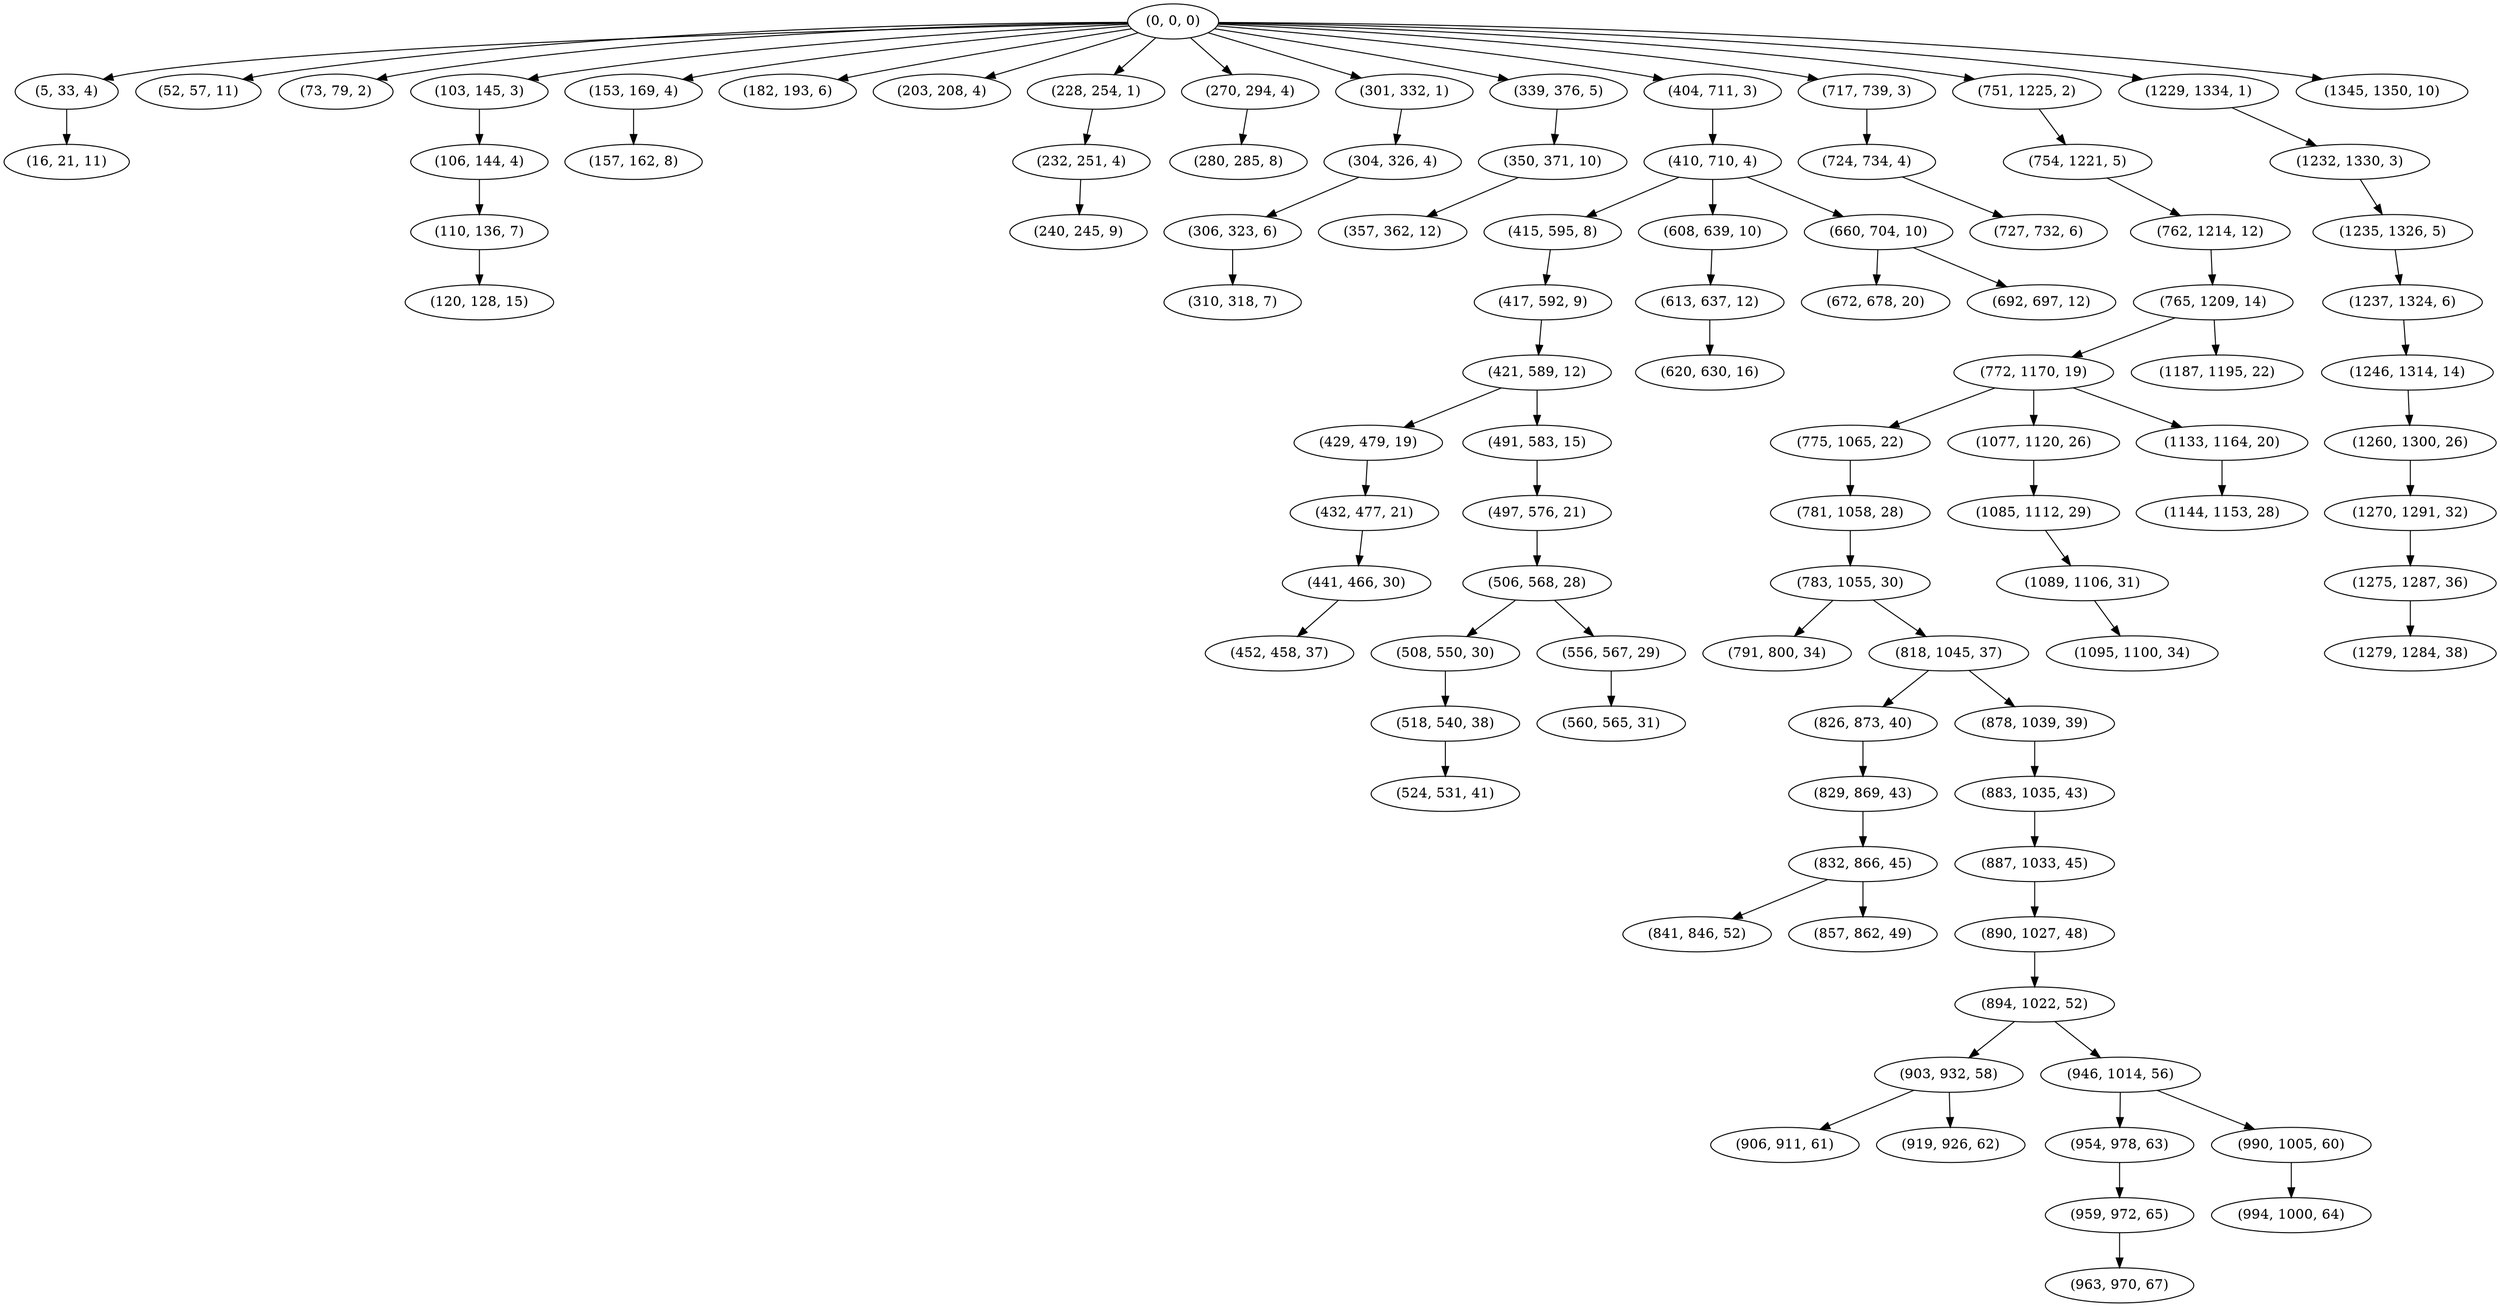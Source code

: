 digraph tree {
    "(0, 0, 0)";
    "(5, 33, 4)";
    "(16, 21, 11)";
    "(52, 57, 11)";
    "(73, 79, 2)";
    "(103, 145, 3)";
    "(106, 144, 4)";
    "(110, 136, 7)";
    "(120, 128, 15)";
    "(153, 169, 4)";
    "(157, 162, 8)";
    "(182, 193, 6)";
    "(203, 208, 4)";
    "(228, 254, 1)";
    "(232, 251, 4)";
    "(240, 245, 9)";
    "(270, 294, 4)";
    "(280, 285, 8)";
    "(301, 332, 1)";
    "(304, 326, 4)";
    "(306, 323, 6)";
    "(310, 318, 7)";
    "(339, 376, 5)";
    "(350, 371, 10)";
    "(357, 362, 12)";
    "(404, 711, 3)";
    "(410, 710, 4)";
    "(415, 595, 8)";
    "(417, 592, 9)";
    "(421, 589, 12)";
    "(429, 479, 19)";
    "(432, 477, 21)";
    "(441, 466, 30)";
    "(452, 458, 37)";
    "(491, 583, 15)";
    "(497, 576, 21)";
    "(506, 568, 28)";
    "(508, 550, 30)";
    "(518, 540, 38)";
    "(524, 531, 41)";
    "(556, 567, 29)";
    "(560, 565, 31)";
    "(608, 639, 10)";
    "(613, 637, 12)";
    "(620, 630, 16)";
    "(660, 704, 10)";
    "(672, 678, 20)";
    "(692, 697, 12)";
    "(717, 739, 3)";
    "(724, 734, 4)";
    "(727, 732, 6)";
    "(751, 1225, 2)";
    "(754, 1221, 5)";
    "(762, 1214, 12)";
    "(765, 1209, 14)";
    "(772, 1170, 19)";
    "(775, 1065, 22)";
    "(781, 1058, 28)";
    "(783, 1055, 30)";
    "(791, 800, 34)";
    "(818, 1045, 37)";
    "(826, 873, 40)";
    "(829, 869, 43)";
    "(832, 866, 45)";
    "(841, 846, 52)";
    "(857, 862, 49)";
    "(878, 1039, 39)";
    "(883, 1035, 43)";
    "(887, 1033, 45)";
    "(890, 1027, 48)";
    "(894, 1022, 52)";
    "(903, 932, 58)";
    "(906, 911, 61)";
    "(919, 926, 62)";
    "(946, 1014, 56)";
    "(954, 978, 63)";
    "(959, 972, 65)";
    "(963, 970, 67)";
    "(990, 1005, 60)";
    "(994, 1000, 64)";
    "(1077, 1120, 26)";
    "(1085, 1112, 29)";
    "(1089, 1106, 31)";
    "(1095, 1100, 34)";
    "(1133, 1164, 20)";
    "(1144, 1153, 28)";
    "(1187, 1195, 22)";
    "(1229, 1334, 1)";
    "(1232, 1330, 3)";
    "(1235, 1326, 5)";
    "(1237, 1324, 6)";
    "(1246, 1314, 14)";
    "(1260, 1300, 26)";
    "(1270, 1291, 32)";
    "(1275, 1287, 36)";
    "(1279, 1284, 38)";
    "(1345, 1350, 10)";
    "(0, 0, 0)" -> "(5, 33, 4)";
    "(0, 0, 0)" -> "(52, 57, 11)";
    "(0, 0, 0)" -> "(73, 79, 2)";
    "(0, 0, 0)" -> "(103, 145, 3)";
    "(0, 0, 0)" -> "(153, 169, 4)";
    "(0, 0, 0)" -> "(182, 193, 6)";
    "(0, 0, 0)" -> "(203, 208, 4)";
    "(0, 0, 0)" -> "(228, 254, 1)";
    "(0, 0, 0)" -> "(270, 294, 4)";
    "(0, 0, 0)" -> "(301, 332, 1)";
    "(0, 0, 0)" -> "(339, 376, 5)";
    "(0, 0, 0)" -> "(404, 711, 3)";
    "(0, 0, 0)" -> "(717, 739, 3)";
    "(0, 0, 0)" -> "(751, 1225, 2)";
    "(0, 0, 0)" -> "(1229, 1334, 1)";
    "(0, 0, 0)" -> "(1345, 1350, 10)";
    "(5, 33, 4)" -> "(16, 21, 11)";
    "(103, 145, 3)" -> "(106, 144, 4)";
    "(106, 144, 4)" -> "(110, 136, 7)";
    "(110, 136, 7)" -> "(120, 128, 15)";
    "(153, 169, 4)" -> "(157, 162, 8)";
    "(228, 254, 1)" -> "(232, 251, 4)";
    "(232, 251, 4)" -> "(240, 245, 9)";
    "(270, 294, 4)" -> "(280, 285, 8)";
    "(301, 332, 1)" -> "(304, 326, 4)";
    "(304, 326, 4)" -> "(306, 323, 6)";
    "(306, 323, 6)" -> "(310, 318, 7)";
    "(339, 376, 5)" -> "(350, 371, 10)";
    "(350, 371, 10)" -> "(357, 362, 12)";
    "(404, 711, 3)" -> "(410, 710, 4)";
    "(410, 710, 4)" -> "(415, 595, 8)";
    "(410, 710, 4)" -> "(608, 639, 10)";
    "(410, 710, 4)" -> "(660, 704, 10)";
    "(415, 595, 8)" -> "(417, 592, 9)";
    "(417, 592, 9)" -> "(421, 589, 12)";
    "(421, 589, 12)" -> "(429, 479, 19)";
    "(421, 589, 12)" -> "(491, 583, 15)";
    "(429, 479, 19)" -> "(432, 477, 21)";
    "(432, 477, 21)" -> "(441, 466, 30)";
    "(441, 466, 30)" -> "(452, 458, 37)";
    "(491, 583, 15)" -> "(497, 576, 21)";
    "(497, 576, 21)" -> "(506, 568, 28)";
    "(506, 568, 28)" -> "(508, 550, 30)";
    "(506, 568, 28)" -> "(556, 567, 29)";
    "(508, 550, 30)" -> "(518, 540, 38)";
    "(518, 540, 38)" -> "(524, 531, 41)";
    "(556, 567, 29)" -> "(560, 565, 31)";
    "(608, 639, 10)" -> "(613, 637, 12)";
    "(613, 637, 12)" -> "(620, 630, 16)";
    "(660, 704, 10)" -> "(672, 678, 20)";
    "(660, 704, 10)" -> "(692, 697, 12)";
    "(717, 739, 3)" -> "(724, 734, 4)";
    "(724, 734, 4)" -> "(727, 732, 6)";
    "(751, 1225, 2)" -> "(754, 1221, 5)";
    "(754, 1221, 5)" -> "(762, 1214, 12)";
    "(762, 1214, 12)" -> "(765, 1209, 14)";
    "(765, 1209, 14)" -> "(772, 1170, 19)";
    "(765, 1209, 14)" -> "(1187, 1195, 22)";
    "(772, 1170, 19)" -> "(775, 1065, 22)";
    "(772, 1170, 19)" -> "(1077, 1120, 26)";
    "(772, 1170, 19)" -> "(1133, 1164, 20)";
    "(775, 1065, 22)" -> "(781, 1058, 28)";
    "(781, 1058, 28)" -> "(783, 1055, 30)";
    "(783, 1055, 30)" -> "(791, 800, 34)";
    "(783, 1055, 30)" -> "(818, 1045, 37)";
    "(818, 1045, 37)" -> "(826, 873, 40)";
    "(818, 1045, 37)" -> "(878, 1039, 39)";
    "(826, 873, 40)" -> "(829, 869, 43)";
    "(829, 869, 43)" -> "(832, 866, 45)";
    "(832, 866, 45)" -> "(841, 846, 52)";
    "(832, 866, 45)" -> "(857, 862, 49)";
    "(878, 1039, 39)" -> "(883, 1035, 43)";
    "(883, 1035, 43)" -> "(887, 1033, 45)";
    "(887, 1033, 45)" -> "(890, 1027, 48)";
    "(890, 1027, 48)" -> "(894, 1022, 52)";
    "(894, 1022, 52)" -> "(903, 932, 58)";
    "(894, 1022, 52)" -> "(946, 1014, 56)";
    "(903, 932, 58)" -> "(906, 911, 61)";
    "(903, 932, 58)" -> "(919, 926, 62)";
    "(946, 1014, 56)" -> "(954, 978, 63)";
    "(946, 1014, 56)" -> "(990, 1005, 60)";
    "(954, 978, 63)" -> "(959, 972, 65)";
    "(959, 972, 65)" -> "(963, 970, 67)";
    "(990, 1005, 60)" -> "(994, 1000, 64)";
    "(1077, 1120, 26)" -> "(1085, 1112, 29)";
    "(1085, 1112, 29)" -> "(1089, 1106, 31)";
    "(1089, 1106, 31)" -> "(1095, 1100, 34)";
    "(1133, 1164, 20)" -> "(1144, 1153, 28)";
    "(1229, 1334, 1)" -> "(1232, 1330, 3)";
    "(1232, 1330, 3)" -> "(1235, 1326, 5)";
    "(1235, 1326, 5)" -> "(1237, 1324, 6)";
    "(1237, 1324, 6)" -> "(1246, 1314, 14)";
    "(1246, 1314, 14)" -> "(1260, 1300, 26)";
    "(1260, 1300, 26)" -> "(1270, 1291, 32)";
    "(1270, 1291, 32)" -> "(1275, 1287, 36)";
    "(1275, 1287, 36)" -> "(1279, 1284, 38)";
}
